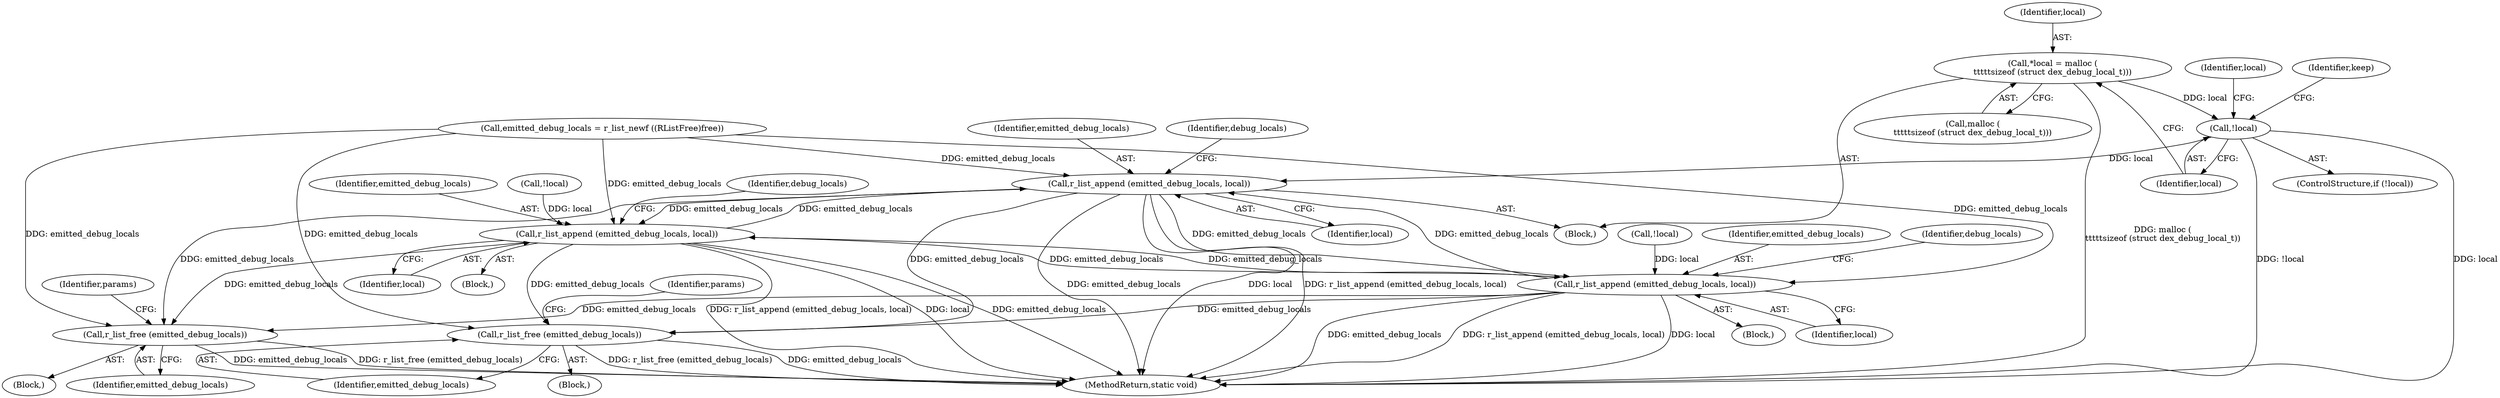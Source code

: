 digraph "0_radare2_ad55822430a03fe075221b543efb434567e9e431@API" {
"1000502" [label="(Call,*local = malloc (\n\t\t\t\t\tsizeof (struct dex_debug_local_t)))"];
"1000508" [label="(Call,!local)"];
"1000566" [label="(Call,r_list_append (emitted_debug_locals, local))"];
"1000742" [label="(Call,r_list_append (emitted_debug_locals, local))"];
"1000871" [label="(Call,r_list_append (emitted_debug_locals, local))"];
"1001043" [label="(Call,r_list_free (emitted_debug_locals))"];
"1001181" [label="(Call,r_list_free (emitted_debug_locals))"];
"1001046" [label="(Identifier,params)"];
"1001184" [label="(Identifier,params)"];
"1001044" [label="(Identifier,emitted_debug_locals)"];
"1000748" [label="(Identifier,debug_locals)"];
"1000872" [label="(Identifier,emitted_debug_locals)"];
"1000517" [label="(Identifier,local)"];
"1000218" [label="(Call,emitted_debug_locals = r_list_newf ((RListFree)free))"];
"1000507" [label="(ControlStructure,if (!local))"];
"1000744" [label="(Identifier,local)"];
"1000568" [label="(Identifier,local)"];
"1000509" [label="(Identifier,local)"];
"1000877" [label="(Identifier,debug_locals)"];
"1000503" [label="(Identifier,local)"];
"1000508" [label="(Call,!local)"];
"1000567" [label="(Identifier,emitted_debug_locals)"];
"1001043" [label="(Call,r_list_free (emitted_debug_locals))"];
"1001040" [label="(Block,)"];
"1001181" [label="(Call,r_list_free (emitted_debug_locals))"];
"1000871" [label="(Call,r_list_append (emitted_debug_locals, local))"];
"1000500" [label="(Block,)"];
"1000805" [label="(Block,)"];
"1000566" [label="(Call,r_list_append (emitted_debug_locals, local))"];
"1000676" [label="(Block,)"];
"1000873" [label="(Identifier,local)"];
"1000742" [label="(Call,r_list_append (emitted_debug_locals, local))"];
"1000502" [label="(Call,*local = malloc (\n\t\t\t\t\tsizeof (struct dex_debug_local_t)))"];
"1001182" [label="(Identifier,emitted_debug_locals)"];
"1001185" [label="(MethodReturn,static void)"];
"1000504" [label="(Call,malloc (\n\t\t\t\t\tsizeof (struct dex_debug_local_t)))"];
"1000122" [label="(Block,)"];
"1000572" [label="(Identifier,debug_locals)"];
"1000743" [label="(Identifier,emitted_debug_locals)"];
"1000684" [label="(Call,!local)"];
"1000512" [label="(Identifier,keep)"];
"1000813" [label="(Call,!local)"];
"1000502" -> "1000500"  [label="AST: "];
"1000502" -> "1000504"  [label="CFG: "];
"1000503" -> "1000502"  [label="AST: "];
"1000504" -> "1000502"  [label="AST: "];
"1000509" -> "1000502"  [label="CFG: "];
"1000502" -> "1001185"  [label="DDG: malloc (\n\t\t\t\t\tsizeof (struct dex_debug_local_t))"];
"1000502" -> "1000508"  [label="DDG: local"];
"1000508" -> "1000507"  [label="AST: "];
"1000508" -> "1000509"  [label="CFG: "];
"1000509" -> "1000508"  [label="AST: "];
"1000512" -> "1000508"  [label="CFG: "];
"1000517" -> "1000508"  [label="CFG: "];
"1000508" -> "1001185"  [label="DDG: local"];
"1000508" -> "1001185"  [label="DDG: !local"];
"1000508" -> "1000566"  [label="DDG: local"];
"1000566" -> "1000500"  [label="AST: "];
"1000566" -> "1000568"  [label="CFG: "];
"1000567" -> "1000566"  [label="AST: "];
"1000568" -> "1000566"  [label="AST: "];
"1000572" -> "1000566"  [label="CFG: "];
"1000566" -> "1001185"  [label="DDG: local"];
"1000566" -> "1001185"  [label="DDG: r_list_append (emitted_debug_locals, local)"];
"1000566" -> "1001185"  [label="DDG: emitted_debug_locals"];
"1000871" -> "1000566"  [label="DDG: emitted_debug_locals"];
"1000218" -> "1000566"  [label="DDG: emitted_debug_locals"];
"1000742" -> "1000566"  [label="DDG: emitted_debug_locals"];
"1000566" -> "1000742"  [label="DDG: emitted_debug_locals"];
"1000566" -> "1000871"  [label="DDG: emitted_debug_locals"];
"1000566" -> "1001043"  [label="DDG: emitted_debug_locals"];
"1000566" -> "1001181"  [label="DDG: emitted_debug_locals"];
"1000742" -> "1000676"  [label="AST: "];
"1000742" -> "1000744"  [label="CFG: "];
"1000743" -> "1000742"  [label="AST: "];
"1000744" -> "1000742"  [label="AST: "];
"1000748" -> "1000742"  [label="CFG: "];
"1000742" -> "1001185"  [label="DDG: r_list_append (emitted_debug_locals, local)"];
"1000742" -> "1001185"  [label="DDG: local"];
"1000742" -> "1001185"  [label="DDG: emitted_debug_locals"];
"1000871" -> "1000742"  [label="DDG: emitted_debug_locals"];
"1000218" -> "1000742"  [label="DDG: emitted_debug_locals"];
"1000684" -> "1000742"  [label="DDG: local"];
"1000742" -> "1000871"  [label="DDG: emitted_debug_locals"];
"1000742" -> "1001043"  [label="DDG: emitted_debug_locals"];
"1000742" -> "1001181"  [label="DDG: emitted_debug_locals"];
"1000871" -> "1000805"  [label="AST: "];
"1000871" -> "1000873"  [label="CFG: "];
"1000872" -> "1000871"  [label="AST: "];
"1000873" -> "1000871"  [label="AST: "];
"1000877" -> "1000871"  [label="CFG: "];
"1000871" -> "1001185"  [label="DDG: emitted_debug_locals"];
"1000871" -> "1001185"  [label="DDG: r_list_append (emitted_debug_locals, local)"];
"1000871" -> "1001185"  [label="DDG: local"];
"1000218" -> "1000871"  [label="DDG: emitted_debug_locals"];
"1000813" -> "1000871"  [label="DDG: local"];
"1000871" -> "1001043"  [label="DDG: emitted_debug_locals"];
"1000871" -> "1001181"  [label="DDG: emitted_debug_locals"];
"1001043" -> "1001040"  [label="AST: "];
"1001043" -> "1001044"  [label="CFG: "];
"1001044" -> "1001043"  [label="AST: "];
"1001046" -> "1001043"  [label="CFG: "];
"1001043" -> "1001185"  [label="DDG: emitted_debug_locals"];
"1001043" -> "1001185"  [label="DDG: r_list_free (emitted_debug_locals)"];
"1000218" -> "1001043"  [label="DDG: emitted_debug_locals"];
"1001181" -> "1000122"  [label="AST: "];
"1001181" -> "1001182"  [label="CFG: "];
"1001182" -> "1001181"  [label="AST: "];
"1001184" -> "1001181"  [label="CFG: "];
"1001181" -> "1001185"  [label="DDG: emitted_debug_locals"];
"1001181" -> "1001185"  [label="DDG: r_list_free (emitted_debug_locals)"];
"1000218" -> "1001181"  [label="DDG: emitted_debug_locals"];
}

